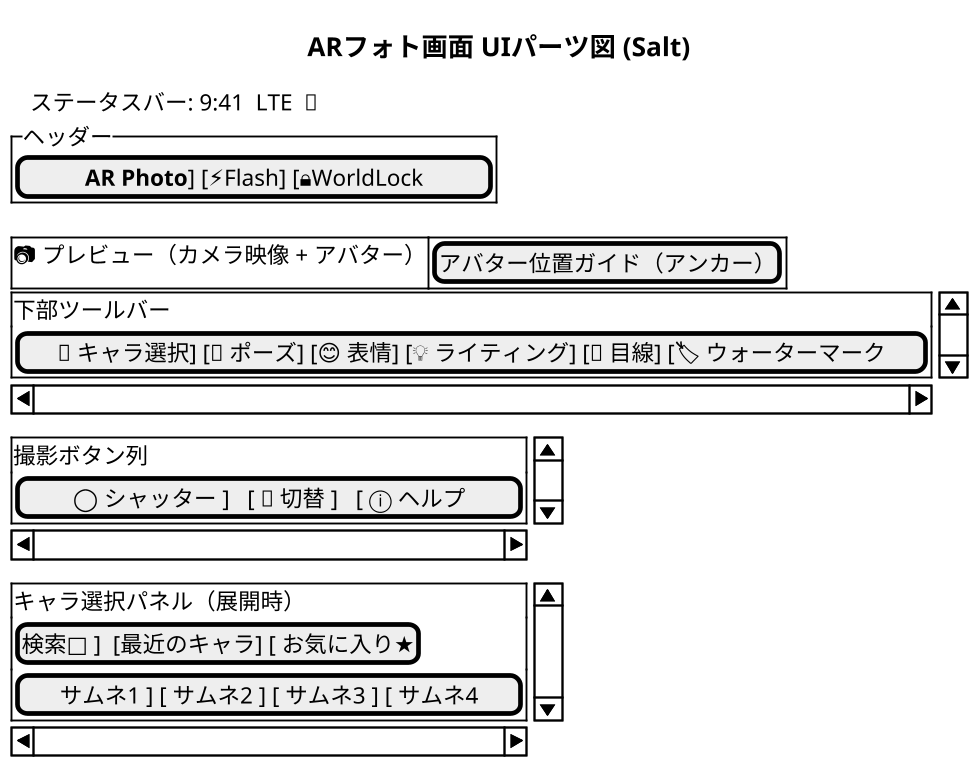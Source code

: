 
@startuml App_UI_PhotoScreen_Salt
title ARフォト画面 UIパーツ図 (Salt)

skinparam dpi 180
skinparam Shadowing false

salt
{
{T
+ ステータスバー: 9:41  LTE  🔋
}
{^ ヘッダー
[<b>AR Photo</b>] [⚡Flash] [🔒WorldLock]
}
{#
|  📷 プレビュー（カメラ映像 + アバター）  |
|  [ アバター位置ガイド（アンカー） ]      |
}
{S 下部ツールバー
[🧍 キャラ選択] [🤳 ポーズ] [😊 表情] [💡 ライティング] [👀 目線] [🏷️ ウォーターマーク]
}
{S 撮影ボタン列
[ ◯ シャッター ]   [ 🔄 切替 ]   [ ⓘ ヘルプ ]
}
{S キャラ選択パネル（展開時）
[ 検索□ ]  [最近のキャラ] [ お気に入り★ ]
[ サムネ1 ] [ サムネ2 ] [ サムネ3 ] [ サムネ4 ]
}
}

note top of salt
・キャラ選択は一覧スクロール／サムネタップ／固定・解除
・ポーズ、表情、ライティング、目線はそれぞれカテゴリナビで切替
・ウォーターマーク：On/Off・向き調整・ロック/解除
end note
@enduml
